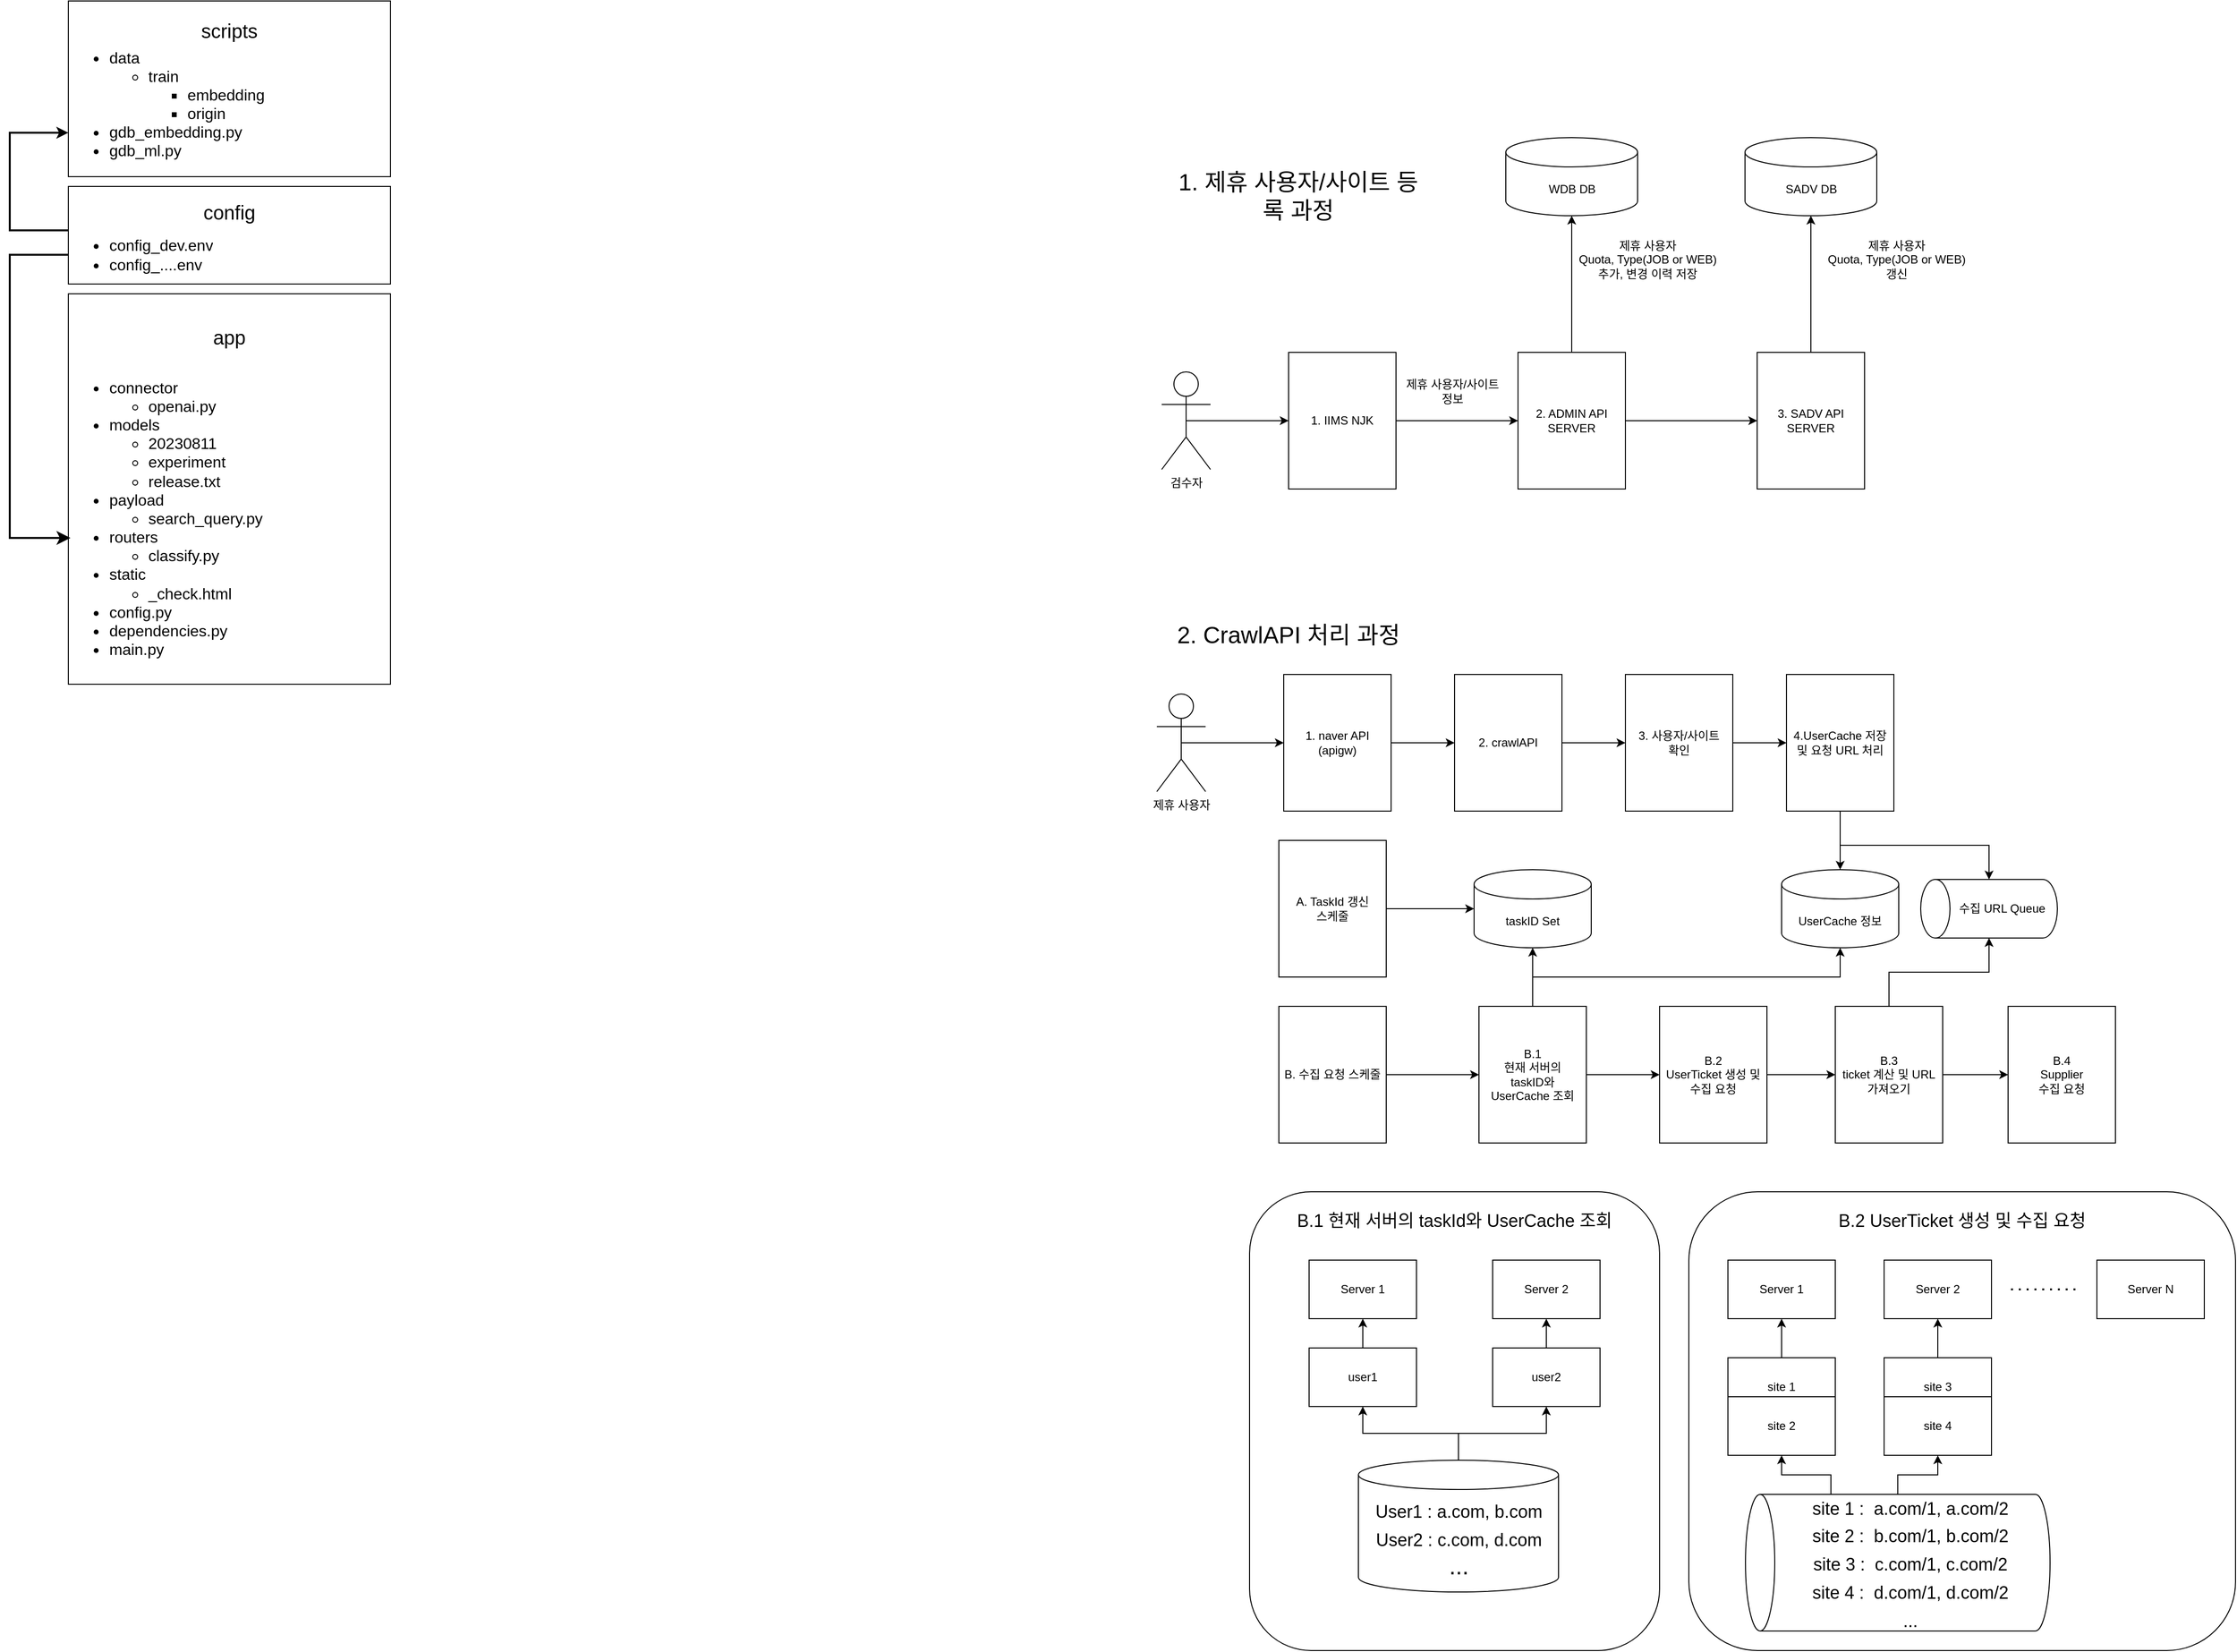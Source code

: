 <mxfile version="21.6.6" type="github">
  <diagram id="1_-alb8toaIMvLjbownN" name="페이지-1">
    <mxGraphModel dx="2318" dy="1913" grid="1" gridSize="10" guides="1" tooltips="1" connect="1" arrows="1" fold="1" page="1" pageScale="1" pageWidth="827" pageHeight="1169" math="0" shadow="0">
      <root>
        <mxCell id="0" />
        <mxCell id="1" parent="0" />
        <mxCell id="_FRA_myoJHG2jB84bWSO-84" value="B.1 현재 서버의 taskId와 UserCache 조회&lt;br&gt;&lt;br&gt;&lt;br&gt;&lt;br&gt;&lt;br&gt;&lt;br&gt;&lt;br&gt;&lt;br&gt;&lt;br&gt;&lt;br&gt;&lt;br&gt;&lt;br&gt;&lt;br&gt;&lt;br&gt;&lt;br&gt;&lt;br&gt;&lt;br&gt;&lt;br&gt;&lt;br&gt;&lt;br&gt;" style="rounded=1;whiteSpace=wrap;html=1;fontSize=18;" parent="1" vertex="1">
          <mxGeometry x="50" y="760" width="420" height="470" as="geometry" />
        </mxCell>
        <mxCell id="_FRA_myoJHG2jB84bWSO-83" value="B.2 UserTicket 생성 및 수집 요청&lt;br&gt;&lt;br&gt;&lt;br&gt;&lt;br&gt;&lt;br&gt;&lt;br&gt;&lt;br&gt;&lt;br&gt;&lt;br&gt;&lt;br&gt;&lt;br&gt;&lt;br&gt;&lt;br&gt;&lt;br&gt;&lt;br&gt;&lt;br&gt;&lt;br&gt;&lt;br&gt;&lt;br&gt;&lt;br&gt;" style="rounded=1;whiteSpace=wrap;html=1;fontSize=18;" parent="1" vertex="1">
          <mxGeometry x="500" y="760" width="560" height="470" as="geometry" />
        </mxCell>
        <mxCell id="_FRA_myoJHG2jB84bWSO-30" style="edgeStyle=orthogonalEdgeStyle;rounded=0;orthogonalLoop=1;jettySize=auto;html=1;exitX=1;exitY=0.5;exitDx=0;exitDy=0;entryX=0;entryY=0.5;entryDx=0;entryDy=0;fontSize=24;" parent="1" source="s2iBoVmo5hvPld190jIw-2" target="_FRA_myoJHG2jB84bWSO-25" edge="1">
          <mxGeometry relative="1" as="geometry" />
        </mxCell>
        <mxCell id="s2iBoVmo5hvPld190jIw-2" value="1. naver API&lt;br&gt;(apigw)" style="rounded=0;whiteSpace=wrap;html=1;" parent="1" vertex="1">
          <mxGeometry x="85" y="230" width="110" height="140" as="geometry" />
        </mxCell>
        <mxCell id="s2iBoVmo5hvPld190jIw-8" value="수집 URL Queue" style="shape=cylinder3;whiteSpace=wrap;html=1;boundedLbl=1;backgroundOutline=1;size=15;direction=north;" parent="1" vertex="1">
          <mxGeometry x="737.5" y="440" width="140" height="60" as="geometry" />
        </mxCell>
        <mxCell id="_FRA_myoJHG2jB84bWSO-38" style="edgeStyle=orthogonalEdgeStyle;rounded=0;orthogonalLoop=1;jettySize=auto;html=1;exitX=1;exitY=0.5;exitDx=0;exitDy=0;entryX=0;entryY=0.5;entryDx=0;entryDy=0;entryPerimeter=0;fontSize=24;" parent="1" source="s2iBoVmo5hvPld190jIw-9" target="_FRA_myoJHG2jB84bWSO-17" edge="1">
          <mxGeometry relative="1" as="geometry" />
        </mxCell>
        <mxCell id="s2iBoVmo5hvPld190jIw-9" value="A. TaskId 갱신 &lt;br&gt;스케줄" style="rounded=0;whiteSpace=wrap;html=1;" parent="1" vertex="1">
          <mxGeometry x="80" y="400" width="110" height="140" as="geometry" />
        </mxCell>
        <mxCell id="_FRA_myoJHG2jB84bWSO-39" style="edgeStyle=orthogonalEdgeStyle;rounded=0;orthogonalLoop=1;jettySize=auto;html=1;exitX=1;exitY=0.5;exitDx=0;exitDy=0;fontSize=24;entryX=0;entryY=0.5;entryDx=0;entryDy=0;" parent="1" source="s2iBoVmo5hvPld190jIw-10" target="_FRA_myoJHG2jB84bWSO-40" edge="1">
          <mxGeometry relative="1" as="geometry">
            <mxPoint x="270" y="640" as="targetPoint" />
          </mxGeometry>
        </mxCell>
        <mxCell id="s2iBoVmo5hvPld190jIw-10" value="B. 수집 요청 스케줄" style="rounded=0;whiteSpace=wrap;html=1;" parent="1" vertex="1">
          <mxGeometry x="80" y="570" width="110" height="140" as="geometry" />
        </mxCell>
        <mxCell id="_FRA_myoJHG2jB84bWSO-8" style="edgeStyle=orthogonalEdgeStyle;rounded=0;orthogonalLoop=1;jettySize=auto;html=1;exitX=1;exitY=0.5;exitDx=0;exitDy=0;entryX=0;entryY=0.5;entryDx=0;entryDy=0;" parent="1" source="_FRA_myoJHG2jB84bWSO-1" target="_FRA_myoJHG2jB84bWSO-5" edge="1">
          <mxGeometry relative="1" as="geometry" />
        </mxCell>
        <mxCell id="_FRA_myoJHG2jB84bWSO-1" value="1. IIMS NJK" style="rounded=0;whiteSpace=wrap;html=1;" parent="1" vertex="1">
          <mxGeometry x="90" y="-100" width="110" height="140" as="geometry" />
        </mxCell>
        <mxCell id="_FRA_myoJHG2jB84bWSO-3" style="edgeStyle=orthogonalEdgeStyle;rounded=0;orthogonalLoop=1;jettySize=auto;html=1;exitX=0.5;exitY=0.5;exitDx=0;exitDy=0;exitPerimeter=0;entryX=0;entryY=0.5;entryDx=0;entryDy=0;" parent="1" source="_FRA_myoJHG2jB84bWSO-2" target="_FRA_myoJHG2jB84bWSO-1" edge="1">
          <mxGeometry relative="1" as="geometry" />
        </mxCell>
        <mxCell id="_FRA_myoJHG2jB84bWSO-2" value="검수자" style="shape=umlActor;verticalLabelPosition=bottom;verticalAlign=top;html=1;outlineConnect=0;" parent="1" vertex="1">
          <mxGeometry x="-40" y="-80" width="50" height="100" as="geometry" />
        </mxCell>
        <mxCell id="_FRA_myoJHG2jB84bWSO-9" style="edgeStyle=orthogonalEdgeStyle;rounded=0;orthogonalLoop=1;jettySize=auto;html=1;exitX=1;exitY=0.5;exitDx=0;exitDy=0;" parent="1" source="_FRA_myoJHG2jB84bWSO-5" target="_FRA_myoJHG2jB84bWSO-6" edge="1">
          <mxGeometry relative="1" as="geometry" />
        </mxCell>
        <mxCell id="_FRA_myoJHG2jB84bWSO-20" style="edgeStyle=orthogonalEdgeStyle;rounded=0;orthogonalLoop=1;jettySize=auto;html=1;entryX=0.5;entryY=1;entryDx=0;entryDy=0;entryPerimeter=0;" parent="1" source="_FRA_myoJHG2jB84bWSO-5" target="_FRA_myoJHG2jB84bWSO-11" edge="1">
          <mxGeometry relative="1" as="geometry" />
        </mxCell>
        <mxCell id="_FRA_myoJHG2jB84bWSO-5" value="2. ADMIN API SERVER" style="rounded=0;whiteSpace=wrap;html=1;" parent="1" vertex="1">
          <mxGeometry x="325" y="-100" width="110" height="140" as="geometry" />
        </mxCell>
        <mxCell id="_FRA_myoJHG2jB84bWSO-21" style="edgeStyle=orthogonalEdgeStyle;rounded=0;orthogonalLoop=1;jettySize=auto;html=1;exitX=0.5;exitY=0;exitDx=0;exitDy=0;entryX=0.5;entryY=1;entryDx=0;entryDy=0;entryPerimeter=0;" parent="1" source="_FRA_myoJHG2jB84bWSO-6" target="_FRA_myoJHG2jB84bWSO-7" edge="1">
          <mxGeometry relative="1" as="geometry" />
        </mxCell>
        <mxCell id="_FRA_myoJHG2jB84bWSO-6" value="3. SADV API SERVER" style="rounded=0;whiteSpace=wrap;html=1;" parent="1" vertex="1">
          <mxGeometry x="570" y="-100" width="110" height="140" as="geometry" />
        </mxCell>
        <mxCell id="_FRA_myoJHG2jB84bWSO-7" value="SADV DB" style="shape=cylinder3;whiteSpace=wrap;html=1;boundedLbl=1;backgroundOutline=1;size=15;" parent="1" vertex="1">
          <mxGeometry x="557.5" y="-320" width="135" height="80" as="geometry" />
        </mxCell>
        <mxCell id="_FRA_myoJHG2jB84bWSO-11" value="WDB DB" style="shape=cylinder3;whiteSpace=wrap;html=1;boundedLbl=1;backgroundOutline=1;size=15;" parent="1" vertex="1">
          <mxGeometry x="312.5" y="-320" width="135" height="80" as="geometry" />
        </mxCell>
        <mxCell id="_FRA_myoJHG2jB84bWSO-14" value="제휴 사용자&lt;br&gt;Quota, Type(JOB or WEB) 추가, 변경 이력 저장" style="text;html=1;strokeColor=none;fillColor=none;align=center;verticalAlign=middle;whiteSpace=wrap;rounded=0;" parent="1" vertex="1">
          <mxGeometry x="380" y="-230" width="156" height="70" as="geometry" />
        </mxCell>
        <mxCell id="_FRA_myoJHG2jB84bWSO-15" value="제휴 사용자&lt;br&gt;Quota, Type(JOB or WEB) 갱신" style="text;html=1;strokeColor=none;fillColor=none;align=center;verticalAlign=middle;whiteSpace=wrap;rounded=0;" parent="1" vertex="1">
          <mxGeometry x="635" y="-230" width="156" height="70" as="geometry" />
        </mxCell>
        <mxCell id="_FRA_myoJHG2jB84bWSO-16" value="제휴 사용자/사이트&lt;br&gt;정보" style="text;html=1;strokeColor=none;fillColor=none;align=center;verticalAlign=middle;whiteSpace=wrap;rounded=0;" parent="1" vertex="1">
          <mxGeometry x="180" y="-110" width="156" height="100" as="geometry" />
        </mxCell>
        <mxCell id="_FRA_myoJHG2jB84bWSO-17" value="taskID Set" style="shape=cylinder3;whiteSpace=wrap;html=1;boundedLbl=1;backgroundOutline=1;size=15;" parent="1" vertex="1">
          <mxGeometry x="280" y="430" width="120" height="80" as="geometry" />
        </mxCell>
        <mxCell id="_FRA_myoJHG2jB84bWSO-18" value="UserCache 정보" style="shape=cylinder3;whiteSpace=wrap;html=1;boundedLbl=1;backgroundOutline=1;size=15;" parent="1" vertex="1">
          <mxGeometry x="595" y="430" width="120" height="80" as="geometry" />
        </mxCell>
        <mxCell id="_FRA_myoJHG2jB84bWSO-24" style="edgeStyle=orthogonalEdgeStyle;rounded=0;orthogonalLoop=1;jettySize=auto;html=1;exitX=0.5;exitY=0.5;exitDx=0;exitDy=0;exitPerimeter=0;entryX=0;entryY=0.5;entryDx=0;entryDy=0;" parent="1" source="_FRA_myoJHG2jB84bWSO-23" target="s2iBoVmo5hvPld190jIw-2" edge="1">
          <mxGeometry relative="1" as="geometry" />
        </mxCell>
        <mxCell id="_FRA_myoJHG2jB84bWSO-23" value="제휴 사용자" style="shape=umlActor;verticalLabelPosition=bottom;verticalAlign=top;html=1;outlineConnect=0;" parent="1" vertex="1">
          <mxGeometry x="-45" y="250" width="50" height="100" as="geometry" />
        </mxCell>
        <mxCell id="_FRA_myoJHG2jB84bWSO-32" style="edgeStyle=orthogonalEdgeStyle;rounded=0;orthogonalLoop=1;jettySize=auto;html=1;exitX=1;exitY=0.5;exitDx=0;exitDy=0;fontSize=24;" parent="1" source="_FRA_myoJHG2jB84bWSO-25" target="_FRA_myoJHG2jB84bWSO-31" edge="1">
          <mxGeometry relative="1" as="geometry" />
        </mxCell>
        <mxCell id="_FRA_myoJHG2jB84bWSO-25" value="2. crawlAPI&lt;br&gt;" style="rounded=0;whiteSpace=wrap;html=1;" parent="1" vertex="1">
          <mxGeometry x="260" y="230" width="110" height="140" as="geometry" />
        </mxCell>
        <mxCell id="_FRA_myoJHG2jB84bWSO-28" value="&lt;font style=&quot;font-size: 24px;&quot;&gt;1. 제휴 사용자/사이트 등록 과정&lt;/font&gt;" style="text;html=1;strokeColor=none;fillColor=none;align=center;verticalAlign=middle;whiteSpace=wrap;rounded=0;" parent="1" vertex="1">
          <mxGeometry x="-30" y="-290" width="260" height="60" as="geometry" />
        </mxCell>
        <mxCell id="_FRA_myoJHG2jB84bWSO-29" value="&lt;font style=&quot;font-size: 24px;&quot;&gt;2. CrawlAPI 처리 과정&lt;/font&gt;" style="text;html=1;strokeColor=none;fillColor=none;align=center;verticalAlign=middle;whiteSpace=wrap;rounded=0;" parent="1" vertex="1">
          <mxGeometry x="-40" y="160" width="260" height="60" as="geometry" />
        </mxCell>
        <mxCell id="_FRA_myoJHG2jB84bWSO-34" style="edgeStyle=orthogonalEdgeStyle;rounded=0;orthogonalLoop=1;jettySize=auto;html=1;exitX=1;exitY=0.5;exitDx=0;exitDy=0;entryX=0;entryY=0.5;entryDx=0;entryDy=0;fontSize=24;" parent="1" source="_FRA_myoJHG2jB84bWSO-31" target="_FRA_myoJHG2jB84bWSO-33" edge="1">
          <mxGeometry relative="1" as="geometry" />
        </mxCell>
        <mxCell id="_FRA_myoJHG2jB84bWSO-31" value="3. 사용자/사이트&lt;br&gt;확인" style="rounded=0;whiteSpace=wrap;html=1;" parent="1" vertex="1">
          <mxGeometry x="435" y="230" width="110" height="140" as="geometry" />
        </mxCell>
        <mxCell id="_FRA_myoJHG2jB84bWSO-36" style="edgeStyle=orthogonalEdgeStyle;rounded=0;orthogonalLoop=1;jettySize=auto;html=1;exitX=0.5;exitY=1;exitDx=0;exitDy=0;fontSize=24;" parent="1" source="_FRA_myoJHG2jB84bWSO-33" target="_FRA_myoJHG2jB84bWSO-18" edge="1">
          <mxGeometry relative="1" as="geometry" />
        </mxCell>
        <mxCell id="_FRA_myoJHG2jB84bWSO-37" style="edgeStyle=orthogonalEdgeStyle;rounded=0;orthogonalLoop=1;jettySize=auto;html=1;exitX=0.5;exitY=1;exitDx=0;exitDy=0;fontSize=24;" parent="1" source="_FRA_myoJHG2jB84bWSO-33" target="s2iBoVmo5hvPld190jIw-8" edge="1">
          <mxGeometry relative="1" as="geometry" />
        </mxCell>
        <mxCell id="_FRA_myoJHG2jB84bWSO-33" value="4.UserCache 저장 및 요청 URL 처리" style="rounded=0;whiteSpace=wrap;html=1;" parent="1" vertex="1">
          <mxGeometry x="600" y="230" width="110" height="140" as="geometry" />
        </mxCell>
        <mxCell id="_FRA_myoJHG2jB84bWSO-41" style="edgeStyle=orthogonalEdgeStyle;rounded=0;orthogonalLoop=1;jettySize=auto;html=1;fontSize=24;" parent="1" source="_FRA_myoJHG2jB84bWSO-40" target="_FRA_myoJHG2jB84bWSO-17" edge="1">
          <mxGeometry relative="1" as="geometry" />
        </mxCell>
        <mxCell id="_FRA_myoJHG2jB84bWSO-43" style="edgeStyle=orthogonalEdgeStyle;rounded=0;orthogonalLoop=1;jettySize=auto;html=1;exitX=0.5;exitY=0;exitDx=0;exitDy=0;entryX=0.5;entryY=1;entryDx=0;entryDy=0;entryPerimeter=0;fontSize=24;" parent="1" source="_FRA_myoJHG2jB84bWSO-40" target="_FRA_myoJHG2jB84bWSO-18" edge="1">
          <mxGeometry relative="1" as="geometry" />
        </mxCell>
        <mxCell id="_FRA_myoJHG2jB84bWSO-45" style="edgeStyle=orthogonalEdgeStyle;rounded=0;orthogonalLoop=1;jettySize=auto;html=1;exitX=1;exitY=0.5;exitDx=0;exitDy=0;entryX=0;entryY=0.5;entryDx=0;entryDy=0;fontSize=24;" parent="1" source="_FRA_myoJHG2jB84bWSO-40" target="_FRA_myoJHG2jB84bWSO-44" edge="1">
          <mxGeometry relative="1" as="geometry" />
        </mxCell>
        <mxCell id="_FRA_myoJHG2jB84bWSO-40" value="B.1&lt;br&gt;현재 서버의 &lt;br&gt;taskID와&lt;br&gt;UserCache 조회" style="rounded=0;whiteSpace=wrap;html=1;" parent="1" vertex="1">
          <mxGeometry x="285" y="570" width="110" height="140" as="geometry" />
        </mxCell>
        <mxCell id="_FRA_myoJHG2jB84bWSO-47" style="edgeStyle=orthogonalEdgeStyle;rounded=0;orthogonalLoop=1;jettySize=auto;html=1;exitX=1;exitY=0.5;exitDx=0;exitDy=0;entryX=0;entryY=0.5;entryDx=0;entryDy=0;fontSize=24;" parent="1" source="_FRA_myoJHG2jB84bWSO-44" target="_FRA_myoJHG2jB84bWSO-46" edge="1">
          <mxGeometry relative="1" as="geometry" />
        </mxCell>
        <mxCell id="_FRA_myoJHG2jB84bWSO-44" value="B.2&lt;br&gt;UserTicket 생성 및 수집 요청" style="rounded=0;whiteSpace=wrap;html=1;" parent="1" vertex="1">
          <mxGeometry x="470" y="570" width="110" height="140" as="geometry" />
        </mxCell>
        <mxCell id="_FRA_myoJHG2jB84bWSO-50" style="edgeStyle=orthogonalEdgeStyle;rounded=0;orthogonalLoop=1;jettySize=auto;html=1;exitX=0.5;exitY=0;exitDx=0;exitDy=0;fontSize=24;" parent="1" source="_FRA_myoJHG2jB84bWSO-46" target="s2iBoVmo5hvPld190jIw-8" edge="1">
          <mxGeometry relative="1" as="geometry" />
        </mxCell>
        <mxCell id="_FRA_myoJHG2jB84bWSO-51" style="edgeStyle=orthogonalEdgeStyle;rounded=0;orthogonalLoop=1;jettySize=auto;html=1;exitX=1;exitY=0.5;exitDx=0;exitDy=0;fontSize=24;" parent="1" source="_FRA_myoJHG2jB84bWSO-46" target="_FRA_myoJHG2jB84bWSO-49" edge="1">
          <mxGeometry relative="1" as="geometry" />
        </mxCell>
        <mxCell id="_FRA_myoJHG2jB84bWSO-46" value="B.3&lt;br&gt;ticket 계산 및 URL 가져오기" style="rounded=0;whiteSpace=wrap;html=1;" parent="1" vertex="1">
          <mxGeometry x="650" y="570" width="110" height="140" as="geometry" />
        </mxCell>
        <mxCell id="_FRA_myoJHG2jB84bWSO-49" value="B.4&lt;br&gt;Supplier&lt;br&gt;수집 요청" style="rounded=0;whiteSpace=wrap;html=1;" parent="1" vertex="1">
          <mxGeometry x="827" y="570" width="110" height="140" as="geometry" />
        </mxCell>
        <mxCell id="_FRA_myoJHG2jB84bWSO-53" value="Server 1" style="rounded=0;whiteSpace=wrap;html=1;" parent="1" vertex="1">
          <mxGeometry x="540" y="830" width="110" height="60" as="geometry" />
        </mxCell>
        <mxCell id="_FRA_myoJHG2jB84bWSO-54" value="Server 2" style="rounded=0;whiteSpace=wrap;html=1;" parent="1" vertex="1">
          <mxGeometry x="700" y="830" width="110" height="60" as="geometry" />
        </mxCell>
        <mxCell id="_FRA_myoJHG2jB84bWSO-61" value="" style="endArrow=none;dashed=1;html=1;dashPattern=1 3;strokeWidth=2;rounded=0;fontSize=24;" parent="1" edge="1">
          <mxGeometry width="50" height="50" relative="1" as="geometry">
            <mxPoint x="830" y="860" as="sourcePoint" />
            <mxPoint x="900" y="860" as="targetPoint" />
            <Array as="points">
              <mxPoint x="900" y="860" />
            </Array>
          </mxGeometry>
        </mxCell>
        <mxCell id="_FRA_myoJHG2jB84bWSO-62" value="Server N" style="rounded=0;whiteSpace=wrap;html=1;" parent="1" vertex="1">
          <mxGeometry x="918" y="830" width="110" height="60" as="geometry" />
        </mxCell>
        <mxCell id="_FRA_myoJHG2jB84bWSO-68" style="edgeStyle=orthogonalEdgeStyle;rounded=0;orthogonalLoop=1;jettySize=auto;html=1;exitX=1;exitY=0;exitDx=0;exitDy=87.5;exitPerimeter=0;fontSize=18;" parent="1" source="_FRA_myoJHG2jB84bWSO-63" target="_FRA_myoJHG2jB84bWSO-65" edge="1">
          <mxGeometry relative="1" as="geometry" />
        </mxCell>
        <mxCell id="_FRA_myoJHG2jB84bWSO-70" style="edgeStyle=orthogonalEdgeStyle;rounded=0;orthogonalLoop=1;jettySize=auto;html=1;exitX=1;exitY=0.5;exitDx=0;exitDy=0;exitPerimeter=0;fontSize=18;" parent="1" source="_FRA_myoJHG2jB84bWSO-63" target="_FRA_myoJHG2jB84bWSO-67" edge="1">
          <mxGeometry relative="1" as="geometry" />
        </mxCell>
        <mxCell id="_FRA_myoJHG2jB84bWSO-63" value="&lt;font style=&quot;font-size: 18px;&quot;&gt;site 1 :&amp;nbsp; a.com/1, a.com/2&lt;br&gt;site 2 :&amp;nbsp; b.com/1, b.com/2&lt;br&gt;site 3 :&amp;nbsp; c.com/1, c.com/2&lt;br&gt;site 4 :&amp;nbsp; d.com/1, d.com/2&lt;br&gt;...&lt;br&gt;&lt;/font&gt;" style="shape=cylinder3;whiteSpace=wrap;html=1;boundedLbl=1;backgroundOutline=1;size=15;fontSize=24;direction=north;" parent="1" vertex="1">
          <mxGeometry x="558" y="1070" width="312" height="140" as="geometry" />
        </mxCell>
        <mxCell id="_FRA_myoJHG2jB84bWSO-69" style="edgeStyle=orthogonalEdgeStyle;rounded=0;orthogonalLoop=1;jettySize=auto;html=1;exitX=0.5;exitY=0;exitDx=0;exitDy=0;fontSize=18;" parent="1" source="_FRA_myoJHG2jB84bWSO-64" target="_FRA_myoJHG2jB84bWSO-53" edge="1">
          <mxGeometry relative="1" as="geometry" />
        </mxCell>
        <mxCell id="_FRA_myoJHG2jB84bWSO-64" value="site 1" style="rounded=0;whiteSpace=wrap;html=1;" parent="1" vertex="1">
          <mxGeometry x="540" y="930" width="110" height="60" as="geometry" />
        </mxCell>
        <mxCell id="_FRA_myoJHG2jB84bWSO-65" value="site 2" style="rounded=0;whiteSpace=wrap;html=1;" parent="1" vertex="1">
          <mxGeometry x="540" y="970" width="110" height="60" as="geometry" />
        </mxCell>
        <mxCell id="_FRA_myoJHG2jB84bWSO-71" style="edgeStyle=orthogonalEdgeStyle;rounded=0;orthogonalLoop=1;jettySize=auto;html=1;exitX=0.5;exitY=0;exitDx=0;exitDy=0;entryX=0.5;entryY=1;entryDx=0;entryDy=0;fontSize=18;" parent="1" source="_FRA_myoJHG2jB84bWSO-66" target="_FRA_myoJHG2jB84bWSO-54" edge="1">
          <mxGeometry relative="1" as="geometry" />
        </mxCell>
        <mxCell id="_FRA_myoJHG2jB84bWSO-66" value="site 3" style="rounded=0;whiteSpace=wrap;html=1;" parent="1" vertex="1">
          <mxGeometry x="700" y="930" width="110" height="60" as="geometry" />
        </mxCell>
        <mxCell id="_FRA_myoJHG2jB84bWSO-67" value="site 4" style="rounded=0;whiteSpace=wrap;html=1;" parent="1" vertex="1">
          <mxGeometry x="700" y="970" width="110" height="60" as="geometry" />
        </mxCell>
        <mxCell id="_FRA_myoJHG2jB84bWSO-79" style="edgeStyle=orthogonalEdgeStyle;rounded=0;orthogonalLoop=1;jettySize=auto;html=1;exitX=0.5;exitY=0;exitDx=0;exitDy=0;exitPerimeter=0;fontSize=18;" parent="1" source="_FRA_myoJHG2jB84bWSO-72" target="_FRA_myoJHG2jB84bWSO-77" edge="1">
          <mxGeometry relative="1" as="geometry" />
        </mxCell>
        <mxCell id="_FRA_myoJHG2jB84bWSO-81" style="edgeStyle=orthogonalEdgeStyle;rounded=0;orthogonalLoop=1;jettySize=auto;html=1;exitX=0.5;exitY=0;exitDx=0;exitDy=0;exitPerimeter=0;fontSize=18;" parent="1" source="_FRA_myoJHG2jB84bWSO-72" target="_FRA_myoJHG2jB84bWSO-78" edge="1">
          <mxGeometry relative="1" as="geometry" />
        </mxCell>
        <mxCell id="_FRA_myoJHG2jB84bWSO-72" value="&lt;font style=&quot;font-size: 18px;&quot;&gt;User1 : a.com, b.com&lt;br&gt;User2 : c.com, d.com&lt;/font&gt;&lt;br&gt;..." style="shape=cylinder3;whiteSpace=wrap;html=1;boundedLbl=1;backgroundOutline=1;size=15;fontSize=24;direction=east;" parent="1" vertex="1">
          <mxGeometry x="161.5" y="1035" width="205" height="135" as="geometry" />
        </mxCell>
        <mxCell id="_FRA_myoJHG2jB84bWSO-73" value="Server 1" style="rounded=0;whiteSpace=wrap;html=1;" parent="1" vertex="1">
          <mxGeometry x="111" y="830" width="110" height="60" as="geometry" />
        </mxCell>
        <mxCell id="_FRA_myoJHG2jB84bWSO-74" value="Server 2" style="rounded=0;whiteSpace=wrap;html=1;" parent="1" vertex="1">
          <mxGeometry x="299" y="830" width="110" height="60" as="geometry" />
        </mxCell>
        <mxCell id="_FRA_myoJHG2jB84bWSO-80" style="edgeStyle=orthogonalEdgeStyle;rounded=0;orthogonalLoop=1;jettySize=auto;html=1;exitX=0.5;exitY=0;exitDx=0;exitDy=0;fontSize=18;" parent="1" source="_FRA_myoJHG2jB84bWSO-77" target="_FRA_myoJHG2jB84bWSO-73" edge="1">
          <mxGeometry relative="1" as="geometry" />
        </mxCell>
        <mxCell id="_FRA_myoJHG2jB84bWSO-77" value="user1" style="rounded=0;whiteSpace=wrap;html=1;" parent="1" vertex="1">
          <mxGeometry x="111" y="920" width="110" height="60" as="geometry" />
        </mxCell>
        <mxCell id="_FRA_myoJHG2jB84bWSO-82" style="edgeStyle=orthogonalEdgeStyle;rounded=0;orthogonalLoop=1;jettySize=auto;html=1;exitX=0.5;exitY=0;exitDx=0;exitDy=0;entryX=0.5;entryY=1;entryDx=0;entryDy=0;fontSize=18;" parent="1" source="_FRA_myoJHG2jB84bWSO-78" target="_FRA_myoJHG2jB84bWSO-74" edge="1">
          <mxGeometry relative="1" as="geometry" />
        </mxCell>
        <mxCell id="_FRA_myoJHG2jB84bWSO-78" value="user2" style="rounded=0;whiteSpace=wrap;html=1;" parent="1" vertex="1">
          <mxGeometry x="299" y="920" width="110" height="60" as="geometry" />
        </mxCell>
        <mxCell id="8QSo5bSjsrshSnnNXw0M-1" value="&lt;font style=&quot;font-size: 20px;&quot;&gt;app&lt;br&gt;&lt;br&gt;&lt;br&gt;&lt;br&gt;&lt;br&gt;&lt;br&gt;&lt;br&gt;&lt;br&gt;&lt;br&gt;&lt;br&gt;&lt;br&gt;&lt;br&gt;&lt;br&gt;&lt;br&gt;&lt;/font&gt;" style="rounded=0;whiteSpace=wrap;html=1;" vertex="1" parent="1">
          <mxGeometry x="-1160" y="-160" width="330" height="400" as="geometry" />
        </mxCell>
        <mxCell id="8QSo5bSjsrshSnnNXw0M-2" value="&lt;ul style=&quot;font-size: 16px;&quot;&gt;&lt;li&gt;connector&lt;/li&gt;&lt;ul&gt;&lt;li&gt;openai.py&lt;/li&gt;&lt;/ul&gt;&lt;li&gt;models&lt;/li&gt;&lt;ul&gt;&lt;li&gt;20230811&lt;/li&gt;&lt;li&gt;experiment&lt;/li&gt;&lt;li&gt;release.txt&lt;/li&gt;&lt;/ul&gt;&lt;li&gt;payload&lt;/li&gt;&lt;ul&gt;&lt;li&gt;search_query.py&lt;/li&gt;&lt;/ul&gt;&lt;li&gt;routers&lt;/li&gt;&lt;ul&gt;&lt;li&gt;classify.py&lt;/li&gt;&lt;/ul&gt;&lt;li&gt;static&lt;/li&gt;&lt;ul&gt;&lt;li&gt;_check.html&lt;/li&gt;&lt;/ul&gt;&lt;li&gt;config.py&lt;/li&gt;&lt;li&gt;dependencies.py&lt;/li&gt;&lt;li&gt;main.py&lt;/li&gt;&lt;/ul&gt;" style="text;strokeColor=none;fillColor=none;html=1;whiteSpace=wrap;verticalAlign=middle;overflow=hidden;spacing=2;" vertex="1" parent="1">
          <mxGeometry x="-1160" y="-110" width="360" height="360" as="geometry" />
        </mxCell>
        <mxCell id="8QSo5bSjsrshSnnNXw0M-3" value="&lt;font style=&quot;font-size: 20px;&quot;&gt;config&lt;br&gt;&lt;br&gt;&lt;br&gt;&lt;/font&gt;" style="rounded=0;whiteSpace=wrap;html=1;" vertex="1" parent="1">
          <mxGeometry x="-1160" y="-270" width="330" height="100" as="geometry" />
        </mxCell>
        <mxCell id="8QSo5bSjsrshSnnNXw0M-8" style="edgeStyle=orthogonalEdgeStyle;rounded=0;orthogonalLoop=1;jettySize=auto;html=1;exitX=0;exitY=0.25;exitDx=0;exitDy=0;entryX=0;entryY=0.75;entryDx=0;entryDy=0;strokeWidth=2;" edge="1" parent="1" source="8QSo5bSjsrshSnnNXw0M-4" target="8QSo5bSjsrshSnnNXw0M-6">
          <mxGeometry relative="1" as="geometry">
            <Array as="points">
              <mxPoint x="-1220" y="-225" />
              <mxPoint x="-1220" y="-325" />
            </Array>
          </mxGeometry>
        </mxCell>
        <mxCell id="8QSo5bSjsrshSnnNXw0M-4" value="&lt;ul style=&quot;font-size: 16px;&quot;&gt;&lt;li&gt;config_dev.env&lt;/li&gt;&lt;li&gt;config_....env&lt;/li&gt;&lt;/ul&gt;" style="text;strokeColor=none;fillColor=none;html=1;whiteSpace=wrap;verticalAlign=middle;overflow=hidden;spacing=2;" vertex="1" parent="1">
          <mxGeometry x="-1160" y="-250" width="320" height="100" as="geometry" />
        </mxCell>
        <mxCell id="8QSo5bSjsrshSnnNXw0M-5" value="&lt;font style=&quot;font-size: 20px;&quot;&gt;scripts&lt;br&gt;&lt;br&gt;&lt;br&gt;&lt;br&gt;&lt;br&gt;&lt;br&gt;&lt;/font&gt;" style="rounded=0;whiteSpace=wrap;html=1;" vertex="1" parent="1">
          <mxGeometry x="-1160" y="-460" width="330" height="180" as="geometry" />
        </mxCell>
        <mxCell id="8QSo5bSjsrshSnnNXw0M-6" value="&lt;ul style=&quot;font-size: 16px;&quot;&gt;&lt;li&gt;data&lt;/li&gt;&lt;ul&gt;&lt;li&gt;train&lt;/li&gt;&lt;ul&gt;&lt;li&gt;embedding&lt;/li&gt;&lt;li&gt;origin&lt;/li&gt;&lt;/ul&gt;&lt;/ul&gt;&lt;li&gt;&lt;span style=&quot;background-color: initial;&quot;&gt;gdb_embedding.py&lt;/span&gt;&lt;br&gt;&lt;/li&gt;&lt;li&gt;&lt;span style=&quot;background-color: initial;&quot;&gt;gdb_ml.py&lt;/span&gt;&lt;/li&gt;&lt;/ul&gt;" style="text;strokeColor=none;fillColor=none;html=1;whiteSpace=wrap;verticalAlign=middle;overflow=hidden;spacing=2;" vertex="1" parent="1">
          <mxGeometry x="-1160" y="-430" width="360" height="140" as="geometry" />
        </mxCell>
        <mxCell id="8QSo5bSjsrshSnnNXw0M-11" value="" style="edgeStyle=elbowEdgeStyle;elbow=vertical;endArrow=classic;html=1;curved=0;rounded=0;endSize=8;startSize=8;exitX=0;exitY=0.5;exitDx=0;exitDy=0;entryX=0.006;entryY=0.556;entryDx=0;entryDy=0;entryPerimeter=0;strokeWidth=2;" edge="1" parent="1" source="8QSo5bSjsrshSnnNXw0M-4" target="8QSo5bSjsrshSnnNXw0M-2">
          <mxGeometry width="50" height="50" relative="1" as="geometry">
            <mxPoint x="-1020" y="-90" as="sourcePoint" />
            <mxPoint x="-970" y="-140" as="targetPoint" />
            <Array as="points">
              <mxPoint x="-1220" y="-60" />
            </Array>
          </mxGeometry>
        </mxCell>
      </root>
    </mxGraphModel>
  </diagram>
</mxfile>
